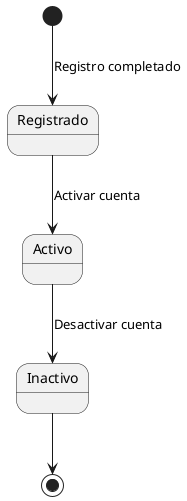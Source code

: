 @startuml estado_usuario
[*] --> Registrado : Registro completado
Registrado --> Activo : Activar cuenta
Activo --> Inactivo : Desactivar cuenta
Inactivo --> [*]
@enduml